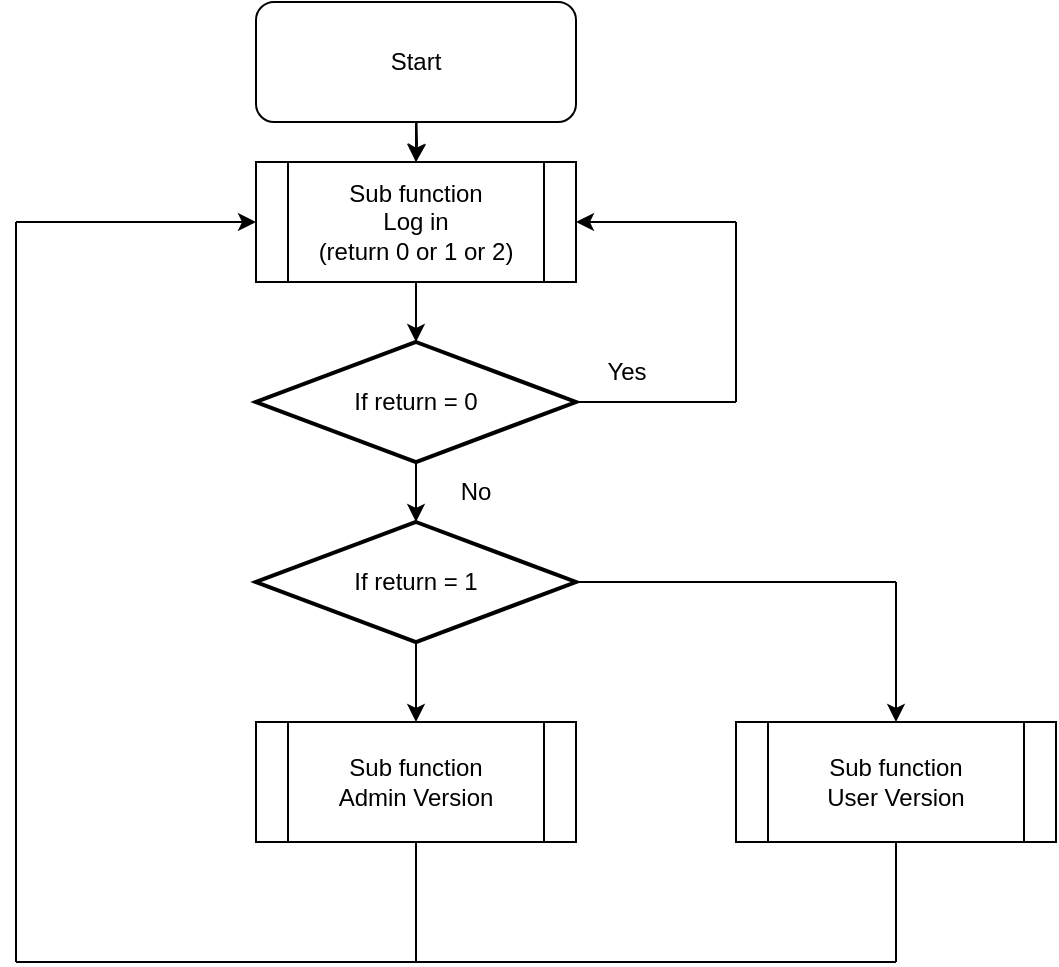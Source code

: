 <mxfile version="22.0.8" type="github" pages="2">
  <diagram id="C5RBs43oDa-KdzZeNtuy" name="main">
    <mxGraphModel dx="1434" dy="1949" grid="1" gridSize="10" guides="1" tooltips="1" connect="1" arrows="1" fold="1" page="1" pageScale="1" pageWidth="827" pageHeight="1169" math="0" shadow="0">
      <root>
        <mxCell id="WIyWlLk6GJQsqaUBKTNV-0" />
        <mxCell id="WIyWlLk6GJQsqaUBKTNV-1" parent="WIyWlLk6GJQsqaUBKTNV-0" />
        <mxCell id="6enz5OEJdrbTb5CaprTX-15" style="edgeStyle=orthogonalEdgeStyle;rounded=0;orthogonalLoop=1;jettySize=auto;html=1;exitX=0.5;exitY=1;exitDx=0;exitDy=0;entryX=0.5;entryY=0;entryDx=0;entryDy=0;entryPerimeter=0;labelBackgroundColor=none;fontColor=default;" parent="WIyWlLk6GJQsqaUBKTNV-1" source="6enz5OEJdrbTb5CaprTX-1" target="6enz5OEJdrbTb5CaprTX-9" edge="1">
          <mxGeometry relative="1" as="geometry" />
        </mxCell>
        <mxCell id="6enz5OEJdrbTb5CaprTX-1" value="Sub function&lt;br&gt;Log in&lt;br&gt;(return 0 or 1 or 2)" style="shape=process;whiteSpace=wrap;html=1;backgroundOutline=1;rounded=0;labelBackgroundColor=none;" parent="WIyWlLk6GJQsqaUBKTNV-1" vertex="1">
          <mxGeometry x="320" y="-1040" width="160" height="60" as="geometry" />
        </mxCell>
        <mxCell id="6enz5OEJdrbTb5CaprTX-2" value="" style="endArrow=classic;html=1;rounded=0;exitX=0.5;exitY=1;exitDx=0;exitDy=0;exitPerimeter=0;entryX=0.5;entryY=0;entryDx=0;entryDy=0;labelBackgroundColor=none;fontColor=default;" parent="WIyWlLk6GJQsqaUBKTNV-1" target="6enz5OEJdrbTb5CaprTX-1" edge="1">
          <mxGeometry width="50" height="50" relative="1" as="geometry">
            <mxPoint x="400" y="-1070" as="sourcePoint" />
            <mxPoint x="440" y="-920" as="targetPoint" />
          </mxGeometry>
        </mxCell>
        <mxCell id="6enz5OEJdrbTb5CaprTX-9" value="If return = 0" style="strokeWidth=2;html=1;shape=mxgraph.flowchart.decision;whiteSpace=wrap;rounded=0;labelBackgroundColor=none;" parent="WIyWlLk6GJQsqaUBKTNV-1" vertex="1">
          <mxGeometry x="320" y="-950" width="160" height="60" as="geometry" />
        </mxCell>
        <mxCell id="6enz5OEJdrbTb5CaprTX-12" value="" style="edgeStyle=orthogonalEdgeStyle;rounded=0;orthogonalLoop=1;jettySize=auto;html=1;labelBackgroundColor=none;fontColor=default;" parent="WIyWlLk6GJQsqaUBKTNV-1" target="6enz5OEJdrbTb5CaprTX-1" edge="1">
          <mxGeometry relative="1" as="geometry">
            <mxPoint x="400" y="-1070" as="sourcePoint" />
          </mxGeometry>
        </mxCell>
        <mxCell id="6enz5OEJdrbTb5CaprTX-17" value="" style="endArrow=none;html=1;rounded=0;exitX=1;exitY=0.5;exitDx=0;exitDy=0;exitPerimeter=0;labelBackgroundColor=none;fontColor=default;" parent="WIyWlLk6GJQsqaUBKTNV-1" source="6enz5OEJdrbTb5CaprTX-9" edge="1">
          <mxGeometry width="50" height="50" relative="1" as="geometry">
            <mxPoint x="390" y="-870" as="sourcePoint" />
            <mxPoint x="560" y="-920" as="targetPoint" />
          </mxGeometry>
        </mxCell>
        <mxCell id="6enz5OEJdrbTb5CaprTX-18" value="" style="endArrow=classic;html=1;rounded=0;entryX=1;entryY=0.5;entryDx=0;entryDy=0;labelBackgroundColor=none;fontColor=default;" parent="WIyWlLk6GJQsqaUBKTNV-1" target="6enz5OEJdrbTb5CaprTX-1" edge="1">
          <mxGeometry width="50" height="50" relative="1" as="geometry">
            <mxPoint x="560" y="-1010" as="sourcePoint" />
            <mxPoint x="440" y="-920" as="targetPoint" />
          </mxGeometry>
        </mxCell>
        <mxCell id="6enz5OEJdrbTb5CaprTX-19" value="" style="endArrow=none;html=1;rounded=0;labelBackgroundColor=none;fontColor=default;" parent="WIyWlLk6GJQsqaUBKTNV-1" edge="1">
          <mxGeometry width="50" height="50" relative="1" as="geometry">
            <mxPoint x="560" y="-920" as="sourcePoint" />
            <mxPoint x="560" y="-1010" as="targetPoint" />
          </mxGeometry>
        </mxCell>
        <mxCell id="6enz5OEJdrbTb5CaprTX-20" value="Yes" style="text;html=1;align=center;verticalAlign=middle;resizable=0;points=[];autosize=1;strokeColor=none;fillColor=none;" parent="WIyWlLk6GJQsqaUBKTNV-1" vertex="1">
          <mxGeometry x="485" y="-950" width="40" height="30" as="geometry" />
        </mxCell>
        <mxCell id="6enz5OEJdrbTb5CaprTX-21" value="" style="endArrow=classic;html=1;rounded=0;exitX=0.5;exitY=1;exitDx=0;exitDy=0;exitPerimeter=0;entryX=0;entryY=1;entryDx=0;entryDy=0;" parent="WIyWlLk6GJQsqaUBKTNV-1" source="6enz5OEJdrbTb5CaprTX-9" target="6enz5OEJdrbTb5CaprTX-22" edge="1">
          <mxGeometry width="50" height="50" relative="1" as="geometry">
            <mxPoint x="390" y="-870" as="sourcePoint" />
            <mxPoint x="400" y="-840" as="targetPoint" />
          </mxGeometry>
        </mxCell>
        <mxCell id="6enz5OEJdrbTb5CaprTX-22" value="No" style="text;html=1;strokeColor=none;fillColor=none;align=center;verticalAlign=middle;whiteSpace=wrap;rounded=0;" parent="WIyWlLk6GJQsqaUBKTNV-1" vertex="1">
          <mxGeometry x="400" y="-890" width="60" height="30" as="geometry" />
        </mxCell>
        <mxCell id="6enz5OEJdrbTb5CaprTX-23" value="If return = 1" style="strokeWidth=2;html=1;shape=mxgraph.flowchart.decision;whiteSpace=wrap;" parent="WIyWlLk6GJQsqaUBKTNV-1" vertex="1">
          <mxGeometry x="320" y="-860" width="160" height="60" as="geometry" />
        </mxCell>
        <mxCell id="6enz5OEJdrbTb5CaprTX-24" value="" style="endArrow=none;html=1;rounded=0;exitX=1;exitY=0.5;exitDx=0;exitDy=0;exitPerimeter=0;" parent="WIyWlLk6GJQsqaUBKTNV-1" source="6enz5OEJdrbTb5CaprTX-23" edge="1">
          <mxGeometry width="50" height="50" relative="1" as="geometry">
            <mxPoint x="370" y="-830" as="sourcePoint" />
            <mxPoint x="640" y="-830" as="targetPoint" />
          </mxGeometry>
        </mxCell>
        <mxCell id="6enz5OEJdrbTb5CaprTX-29" value="" style="endArrow=classic;html=1;rounded=0;exitX=0.5;exitY=1;exitDx=0;exitDy=0;exitPerimeter=0;" parent="WIyWlLk6GJQsqaUBKTNV-1" source="6enz5OEJdrbTb5CaprTX-23" edge="1">
          <mxGeometry width="50" height="50" relative="1" as="geometry">
            <mxPoint x="370" y="-830" as="sourcePoint" />
            <mxPoint x="400" y="-760" as="targetPoint" />
          </mxGeometry>
        </mxCell>
        <mxCell id="6enz5OEJdrbTb5CaprTX-30" value="" style="endArrow=classic;html=1;rounded=0;" parent="WIyWlLk6GJQsqaUBKTNV-1" edge="1">
          <mxGeometry width="50" height="50" relative="1" as="geometry">
            <mxPoint x="640" y="-830" as="sourcePoint" />
            <mxPoint x="640" y="-760" as="targetPoint" />
          </mxGeometry>
        </mxCell>
        <mxCell id="NWxNYZcZLYWFYry7puAv-0" value="Sub function&lt;br&gt;Admin Version" style="shape=process;whiteSpace=wrap;html=1;backgroundOutline=1;rounded=0;labelBackgroundColor=none;" parent="WIyWlLk6GJQsqaUBKTNV-1" vertex="1">
          <mxGeometry x="320" y="-760" width="160" height="60" as="geometry" />
        </mxCell>
        <mxCell id="NWxNYZcZLYWFYry7puAv-1" value="Sub function&lt;br&gt;User Version" style="shape=process;whiteSpace=wrap;html=1;backgroundOutline=1;rounded=0;labelBackgroundColor=none;" parent="WIyWlLk6GJQsqaUBKTNV-1" vertex="1">
          <mxGeometry x="560" y="-760" width="160" height="60" as="geometry" />
        </mxCell>
        <mxCell id="NWxNYZcZLYWFYry7puAv-2" value="" style="endArrow=none;html=1;rounded=0;entryX=0.5;entryY=1;entryDx=0;entryDy=0;" parent="WIyWlLk6GJQsqaUBKTNV-1" target="NWxNYZcZLYWFYry7puAv-0" edge="1">
          <mxGeometry width="50" height="50" relative="1" as="geometry">
            <mxPoint x="400" y="-640" as="sourcePoint" />
            <mxPoint x="440" y="-790" as="targetPoint" />
          </mxGeometry>
        </mxCell>
        <mxCell id="NWxNYZcZLYWFYry7puAv-3" value="" style="endArrow=none;html=1;rounded=0;" parent="WIyWlLk6GJQsqaUBKTNV-1" edge="1">
          <mxGeometry width="50" height="50" relative="1" as="geometry">
            <mxPoint x="640" y="-640" as="sourcePoint" />
            <mxPoint x="640" y="-700" as="targetPoint" />
          </mxGeometry>
        </mxCell>
        <mxCell id="NWxNYZcZLYWFYry7puAv-4" value="" style="endArrow=none;html=1;rounded=0;" parent="WIyWlLk6GJQsqaUBKTNV-1" edge="1">
          <mxGeometry width="50" height="50" relative="1" as="geometry">
            <mxPoint x="200" y="-640" as="sourcePoint" />
            <mxPoint x="640" y="-640" as="targetPoint" />
            <Array as="points" />
          </mxGeometry>
        </mxCell>
        <mxCell id="NWxNYZcZLYWFYry7puAv-5" value="" style="endArrow=none;html=1;rounded=0;" parent="WIyWlLk6GJQsqaUBKTNV-1" edge="1">
          <mxGeometry width="50" height="50" relative="1" as="geometry">
            <mxPoint x="200" y="-640" as="sourcePoint" />
            <mxPoint x="200" y="-1010" as="targetPoint" />
          </mxGeometry>
        </mxCell>
        <mxCell id="NWxNYZcZLYWFYry7puAv-6" value="" style="endArrow=classic;html=1;rounded=0;entryX=0;entryY=0.5;entryDx=0;entryDy=0;" parent="WIyWlLk6GJQsqaUBKTNV-1" target="6enz5OEJdrbTb5CaprTX-1" edge="1">
          <mxGeometry width="50" height="50" relative="1" as="geometry">
            <mxPoint x="200" y="-1010" as="sourcePoint" />
            <mxPoint x="440" y="-860" as="targetPoint" />
          </mxGeometry>
        </mxCell>
        <mxCell id="3lK4cLOx4qY84Cscn4ym-0" value="Start" style="rounded=1;whiteSpace=wrap;html=1;" vertex="1" parent="WIyWlLk6GJQsqaUBKTNV-1">
          <mxGeometry x="320" y="-1120" width="160" height="60" as="geometry" />
        </mxCell>
      </root>
    </mxGraphModel>
  </diagram>
  <diagram id="lPfPYhZX37Ys6rhQY8Yy" name="Log in">
    <mxGraphModel dx="1434" dy="780" grid="1" gridSize="10" guides="1" tooltips="1" connect="1" arrows="1" fold="1" page="1" pageScale="1" pageWidth="850" pageHeight="1100" math="0" shadow="0">
      <root>
        <mxCell id="0" />
        <mxCell id="1" parent="0" />
        <mxCell id="LkUEKqmfBQPEc4qv643J-1" value="" style="rounded=1;whiteSpace=wrap;html=1;" vertex="1" parent="1">
          <mxGeometry x="360" y="90" width="120" height="60" as="geometry" />
        </mxCell>
      </root>
    </mxGraphModel>
  </diagram>
</mxfile>
